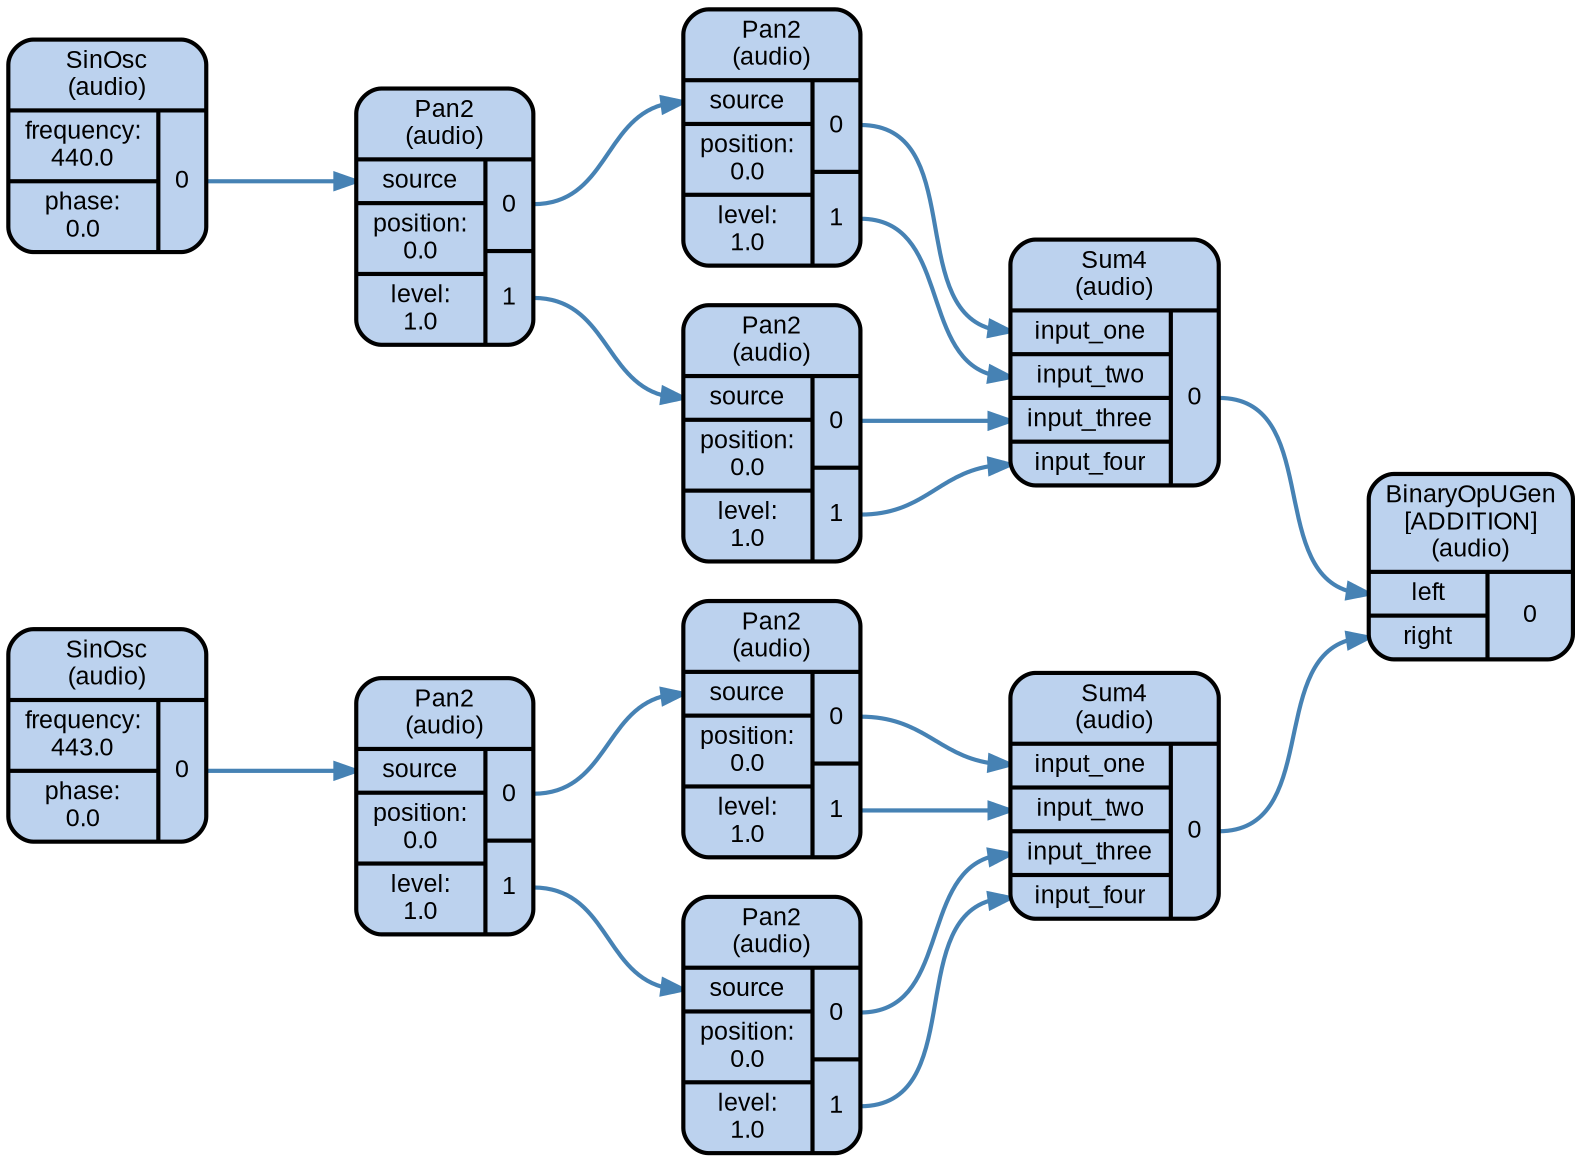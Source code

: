 digraph synthdef_5fc6d9c46b66d3804aacae7fe5eb1991 {
    graph [bgcolor=transparent,
        color=lightslategrey,
        dpi=72,
        fontname=Arial,
        outputorder=edgesfirst,
        overlap=prism,
        penwidth=2,
        rankdir=LR,
        ranksep=1,
        splines=spline,
        style="dotted, rounded"];
    node [fontname=Arial,
        fontsize=12,
        penwidth=2,
        shape=Mrecord,
        style="filled, rounded"];
    edge [penwidth=2];
    ugen_0 [fillcolor=lightsteelblue2,
        label="<f_0> SinOsc\n(audio) | { { <f_1_0_0> frequency:\n440.0 | <f_1_0_1> phase:\n0.0 } | { <f_1_1_0> 0 } }"];
    ugen_1 [fillcolor=lightsteelblue2,
        label="<f_0> Pan2\n(audio) | { { <f_1_0_0> source | <f_1_0_1> position:\n0.0 | <f_1_0_2> level:\n1.0 } | { <f_1_1_0> 0 | <f_1_1_1> 1 } }"];
    ugen_10 [fillcolor=lightsteelblue2,
        label="<f_0> BinaryOpUGen\n[ADDITION]\n(audio) | { { <f_1_0_0> left | <f_1_0_1> right } | { <f_1_1_0> 0 } }"];
    ugen_2 [fillcolor=lightsteelblue2,
        label="<f_0> Pan2\n(audio) | { { <f_1_0_0> source | <f_1_0_1> position:\n0.0 | <f_1_0_2> level:\n1.0 } | { <f_1_1_0> 0 | <f_1_1_1> 1 } }"];
    ugen_3 [fillcolor=lightsteelblue2,
        label="<f_0> Pan2\n(audio) | { { <f_1_0_0> source | <f_1_0_1> position:\n0.0 | <f_1_0_2> level:\n1.0 } | { <f_1_1_0> 0 | <f_1_1_1> 1 } }"];
    ugen_4 [fillcolor=lightsteelblue2,
        label="<f_0> Sum4\n(audio) | { { <f_1_0_0> input_one | <f_1_0_1> input_two | <f_1_0_2> input_three | <f_1_0_3> input_four } | { <f_1_1_0> 0 } }"];
    ugen_5 [fillcolor=lightsteelblue2,
        label="<f_0> SinOsc\n(audio) | { { <f_1_0_0> frequency:\n443.0 | <f_1_0_1> phase:\n0.0 } | { <f_1_1_0> 0 } }"];
    ugen_6 [fillcolor=lightsteelblue2,
        label="<f_0> Pan2\n(audio) | { { <f_1_0_0> source | <f_1_0_1> position:\n0.0 | <f_1_0_2> level:\n1.0 } | { <f_1_1_0> 0 | <f_1_1_1> 1 } }"];
    ugen_7 [fillcolor=lightsteelblue2,
        label="<f_0> Pan2\n(audio) | { { <f_1_0_0> source | <f_1_0_1> position:\n0.0 | <f_1_0_2> level:\n1.0 } | { <f_1_1_0> 0 | <f_1_1_1> 1 } }"];
    ugen_8 [fillcolor=lightsteelblue2,
        label="<f_0> Pan2\n(audio) | { { <f_1_0_0> source | <f_1_0_1> position:\n0.0 | <f_1_0_2> level:\n1.0 } | { <f_1_1_0> 0 | <f_1_1_1> 1 } }"];
    ugen_9 [fillcolor=lightsteelblue2,
        label="<f_0> Sum4\n(audio) | { { <f_1_0_0> input_one | <f_1_0_1> input_two | <f_1_0_2> input_three | <f_1_0_3> input_four } | { <f_1_1_0> 0 } }"];
    ugen_0:f_1_1_0:e -> ugen_1:f_1_0_0:w [color=steelblue];
    ugen_1:f_1_1_0:e -> ugen_2:f_1_0_0:w [color=steelblue];
    ugen_1:f_1_1_1:e -> ugen_3:f_1_0_0:w [color=steelblue];
    ugen_2:f_1_1_0:e -> ugen_4:f_1_0_0:w [color=steelblue];
    ugen_2:f_1_1_1:e -> ugen_4:f_1_0_1:w [color=steelblue];
    ugen_3:f_1_1_0:e -> ugen_4:f_1_0_2:w [color=steelblue];
    ugen_3:f_1_1_1:e -> ugen_4:f_1_0_3:w [color=steelblue];
    ugen_4:f_1_1_0:e -> ugen_10:f_1_0_0:w [color=steelblue];
    ugen_5:f_1_1_0:e -> ugen_6:f_1_0_0:w [color=steelblue];
    ugen_6:f_1_1_0:e -> ugen_7:f_1_0_0:w [color=steelblue];
    ugen_6:f_1_1_1:e -> ugen_8:f_1_0_0:w [color=steelblue];
    ugen_7:f_1_1_0:e -> ugen_9:f_1_0_0:w [color=steelblue];
    ugen_7:f_1_1_1:e -> ugen_9:f_1_0_1:w [color=steelblue];
    ugen_8:f_1_1_0:e -> ugen_9:f_1_0_2:w [color=steelblue];
    ugen_8:f_1_1_1:e -> ugen_9:f_1_0_3:w [color=steelblue];
    ugen_9:f_1_1_0:e -> ugen_10:f_1_0_1:w [color=steelblue];
}